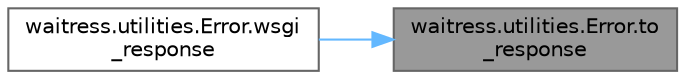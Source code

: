 digraph "waitress.utilities.Error.to_response"
{
 // LATEX_PDF_SIZE
  bgcolor="transparent";
  edge [fontname=Helvetica,fontsize=10,labelfontname=Helvetica,labelfontsize=10];
  node [fontname=Helvetica,fontsize=10,shape=box,height=0.2,width=0.4];
  rankdir="RL";
  Node1 [id="Node000001",label="waitress.utilities.Error.to\l_response",height=0.2,width=0.4,color="gray40", fillcolor="grey60", style="filled", fontcolor="black",tooltip=" "];
  Node1 -> Node2 [id="edge1_Node000001_Node000002",dir="back",color="steelblue1",style="solid",tooltip=" "];
  Node2 [id="Node000002",label="waitress.utilities.Error.wsgi\l_response",height=0.2,width=0.4,color="grey40", fillcolor="white", style="filled",URL="$classwaitress_1_1utilities_1_1_error.html#a144a4a39615db1bd93b78b2d37e9b353",tooltip=" "];
}
